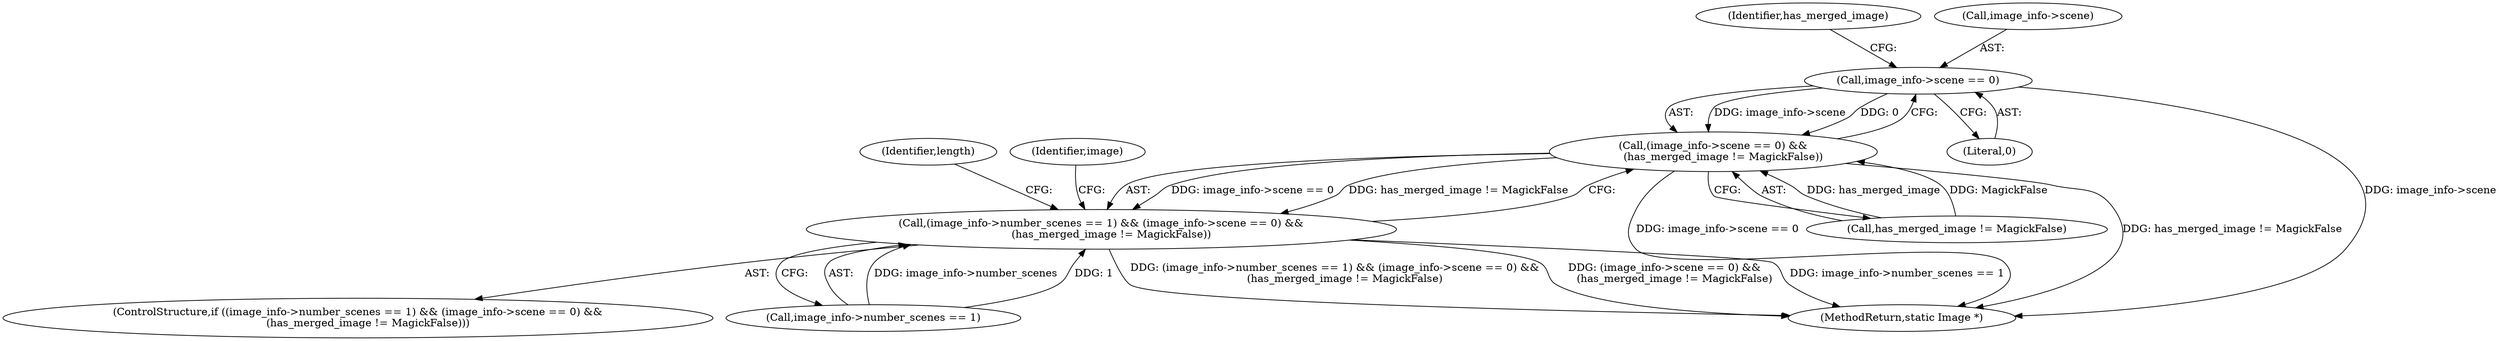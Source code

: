 digraph "0_ImageMagick_4b1b9c0522628887195bad3a6723f7000b0c9a58@pointer" {
"1000850" [label="(Call,image_info->scene == 0)"];
"1000849" [label="(Call,(image_info->scene == 0) &&\n      (has_merged_image != MagickFalse))"];
"1000843" [label="(Call,(image_info->number_scenes == 1) && (image_info->scene == 0) &&\n      (has_merged_image != MagickFalse))"];
"1000849" [label="(Call,(image_info->scene == 0) &&\n      (has_merged_image != MagickFalse))"];
"1000842" [label="(ControlStructure,if ((image_info->number_scenes == 1) && (image_info->scene == 0) &&\n      (has_merged_image != MagickFalse)))"];
"1000855" [label="(Call,has_merged_image != MagickFalse)"];
"1000844" [label="(Call,image_info->number_scenes == 1)"];
"1000856" [label="(Identifier,has_merged_image)"];
"1000876" [label="(Identifier,length)"];
"1000854" [label="(Literal,0)"];
"1001057" [label="(MethodReturn,static Image *)"];
"1000850" [label="(Call,image_info->scene == 0)"];
"1000843" [label="(Call,(image_info->number_scenes == 1) && (image_info->scene == 0) &&\n      (has_merged_image != MagickFalse))"];
"1000851" [label="(Call,image_info->scene)"];
"1000862" [label="(Identifier,image)"];
"1000850" -> "1000849"  [label="AST: "];
"1000850" -> "1000854"  [label="CFG: "];
"1000851" -> "1000850"  [label="AST: "];
"1000854" -> "1000850"  [label="AST: "];
"1000856" -> "1000850"  [label="CFG: "];
"1000849" -> "1000850"  [label="CFG: "];
"1000850" -> "1001057"  [label="DDG: image_info->scene"];
"1000850" -> "1000849"  [label="DDG: image_info->scene"];
"1000850" -> "1000849"  [label="DDG: 0"];
"1000849" -> "1000843"  [label="AST: "];
"1000849" -> "1000855"  [label="CFG: "];
"1000855" -> "1000849"  [label="AST: "];
"1000843" -> "1000849"  [label="CFG: "];
"1000849" -> "1001057"  [label="DDG: image_info->scene == 0"];
"1000849" -> "1001057"  [label="DDG: has_merged_image != MagickFalse"];
"1000849" -> "1000843"  [label="DDG: image_info->scene == 0"];
"1000849" -> "1000843"  [label="DDG: has_merged_image != MagickFalse"];
"1000855" -> "1000849"  [label="DDG: has_merged_image"];
"1000855" -> "1000849"  [label="DDG: MagickFalse"];
"1000843" -> "1000842"  [label="AST: "];
"1000843" -> "1000844"  [label="CFG: "];
"1000844" -> "1000843"  [label="AST: "];
"1000862" -> "1000843"  [label="CFG: "];
"1000876" -> "1000843"  [label="CFG: "];
"1000843" -> "1001057"  [label="DDG: (image_info->number_scenes == 1) && (image_info->scene == 0) &&\n      (has_merged_image != MagickFalse)"];
"1000843" -> "1001057"  [label="DDG: (image_info->scene == 0) &&\n      (has_merged_image != MagickFalse)"];
"1000843" -> "1001057"  [label="DDG: image_info->number_scenes == 1"];
"1000844" -> "1000843"  [label="DDG: image_info->number_scenes"];
"1000844" -> "1000843"  [label="DDG: 1"];
}
